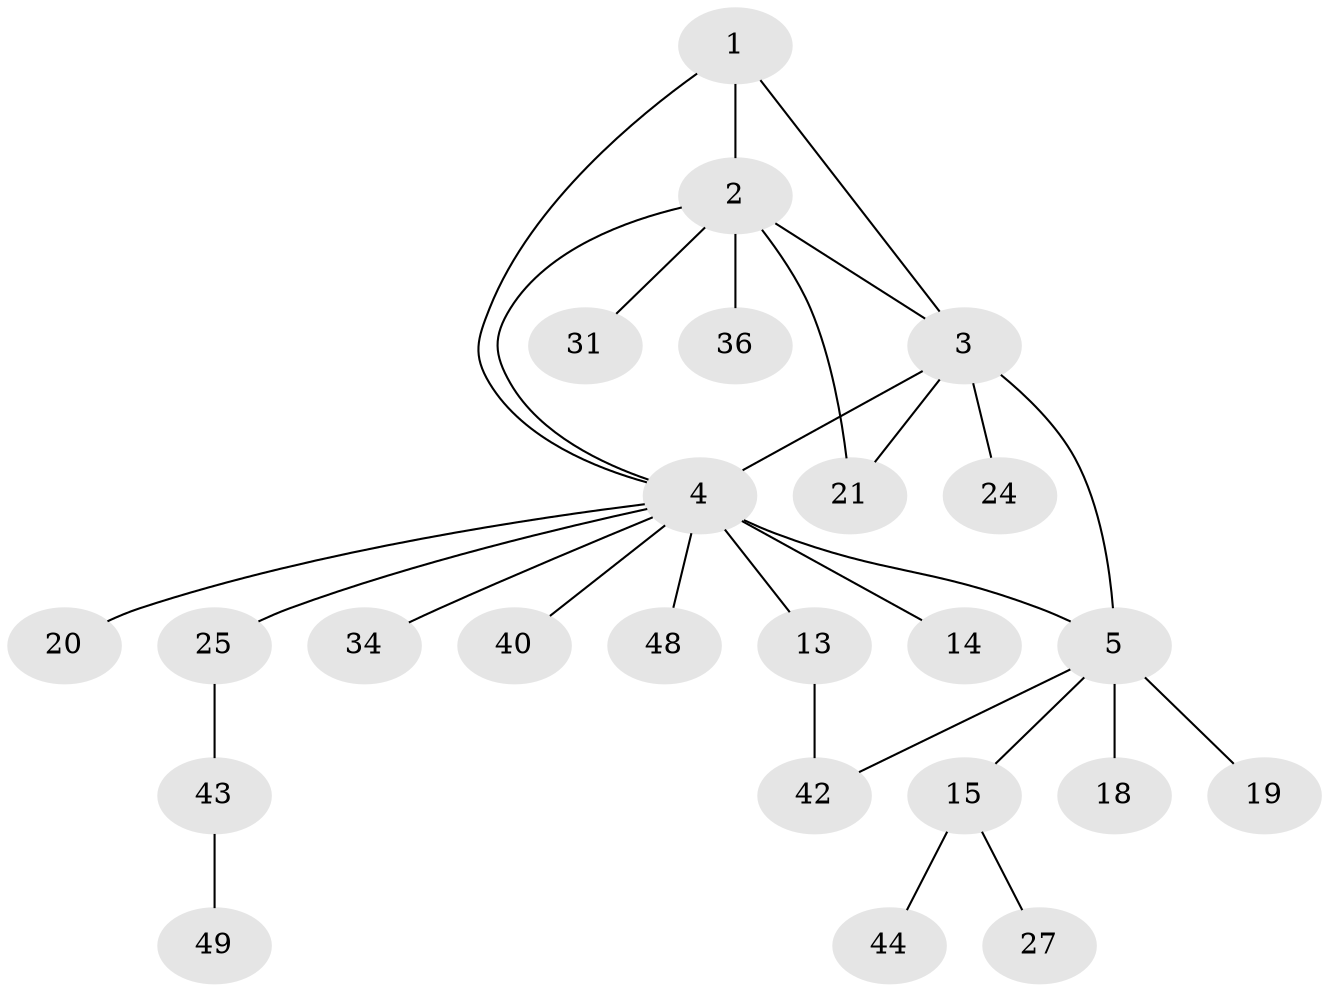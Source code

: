 // original degree distribution, {3: 0.12244897959183673, 9: 0.04081632653061224, 8: 0.02040816326530612, 4: 0.02040816326530612, 5: 0.04081632653061224, 6: 0.04081632653061224, 2: 0.22448979591836735, 1: 0.4897959183673469}
// Generated by graph-tools (version 1.1) at 2025/16/03/09/25 04:16:02]
// undirected, 24 vertices, 29 edges
graph export_dot {
graph [start="1"]
  node [color=gray90,style=filled];
  1;
  2 [super="+22+28+16"];
  3 [super="+39+8"];
  4 [super="+23+6+26+33+10"];
  5 [super="+7"];
  13;
  14;
  15;
  18;
  19 [super="+46"];
  20;
  21;
  24;
  25 [super="+35"];
  27 [super="+29"];
  31 [super="+45"];
  34;
  36;
  40;
  42;
  43;
  44;
  48;
  49;
  1 -- 2;
  1 -- 4;
  1 -- 3;
  2 -- 21;
  2 -- 31;
  2 -- 36;
  2 -- 4;
  2 -- 3;
  3 -- 4 [weight=3];
  3 -- 5;
  3 -- 21;
  3 -- 24;
  4 -- 13;
  4 -- 20;
  4 -- 5 [weight=3];
  4 -- 25;
  4 -- 14;
  4 -- 40;
  4 -- 34;
  4 -- 48;
  5 -- 42;
  5 -- 18;
  5 -- 19;
  5 -- 15;
  13 -- 42;
  15 -- 27;
  15 -- 44;
  25 -- 43;
  43 -- 49;
}
